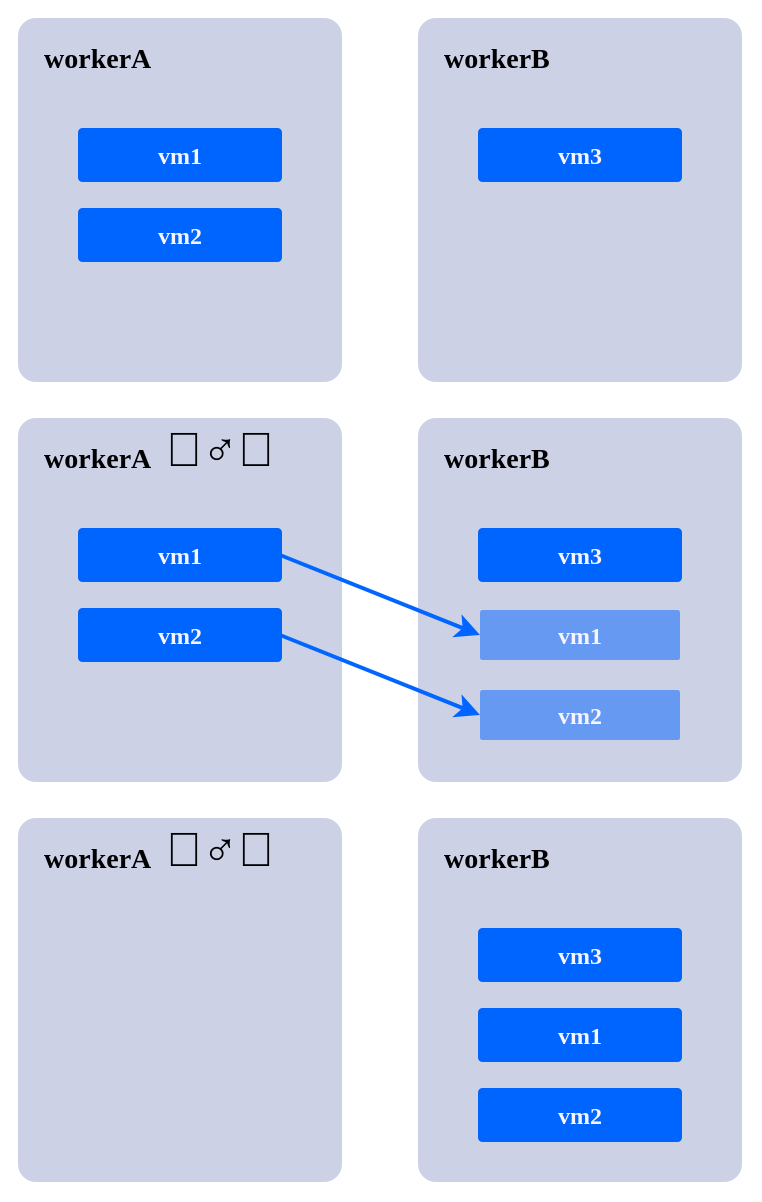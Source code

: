 <mxfile>
    <diagram id="6EXt89o7fHejoy0miyVt" name="Page-1">
        <mxGraphModel dx="802" dy="608" grid="1" gridSize="10" guides="1" tooltips="1" connect="1" arrows="1" fold="1" page="1" pageScale="1" pageWidth="850" pageHeight="1100" math="0" shadow="0">
            <root>
                <mxCell id="0"/>
                <mxCell id="1" parent="0"/>
                <mxCell id="53" value="" style="rounded=0;whiteSpace=wrap;html=1;fontFamily=JetBrains Mono;fontSource=https%3A%2F%2Ffonts.googleapis.com%2Fcss%3Ffamily%3DJetBrains%2BMono;fontSize=7;fillColor=#FFFFFF;textOpacity=10;strokeColor=none;" parent="1" vertex="1">
                    <mxGeometry x="230" y="110" width="380" height="600" as="geometry"/>
                </mxCell>
                <mxCell id="43" value="" style="rounded=1;whiteSpace=wrap;html=1;arcSize=5;strokeWidth=2;fontFamily=JetBrains Mono;fontSource=https%3A%2F%2Ffonts.googleapis.com%2Fcss%3Ffamily%3DJetBrains%2BMono;fillColor=#CDD1E6;strokeColor=#cdd1e6;" parent="1" vertex="1">
                    <mxGeometry x="240" y="120" width="160" height="180" as="geometry"/>
                </mxCell>
                <mxCell id="44" value="workerA" style="text;html=1;align=left;verticalAlign=middle;whiteSpace=wrap;rounded=0;strokeWidth=2;fontFamily=JetBrains Mono;fontSource=https%3A%2F%2Ffonts.googleapis.com%2Fcss%3Ffamily%3DJetBrains%2BMono;fontSize=14;fontStyle=1;fontColor=default;" parent="1" vertex="1">
                    <mxGeometry x="250" y="130" width="60" height="20" as="geometry"/>
                </mxCell>
                <mxCell id="47" value="" style="rounded=1;whiteSpace=wrap;html=1;arcSize=5;strokeWidth=2;fontFamily=JetBrains Mono;fontSource=https%3A%2F%2Ffonts.googleapis.com%2Fcss%3Ffamily%3DJetBrains%2BMono;fillColor=#cdd1e6;strokeColor=#cdd1e6;" parent="1" vertex="1">
                    <mxGeometry x="440" y="120" width="160" height="180" as="geometry"/>
                </mxCell>
                <mxCell id="48" value="workerB" style="text;html=1;align=left;verticalAlign=middle;whiteSpace=wrap;rounded=0;strokeWidth=2;fontFamily=JetBrains Mono;fontSource=https%3A%2F%2Ffonts.googleapis.com%2Fcss%3Ffamily%3DJetBrains%2BMono;fontSize=14;fontStyle=1;fontColor=default;" parent="1" vertex="1">
                    <mxGeometry x="450" y="130" width="60" height="20" as="geometry"/>
                </mxCell>
                <mxCell id="82" value="vm1" style="rounded=1;whiteSpace=wrap;html=1;arcSize=5;strokeWidth=2;fontFamily=JetBrains Mono;fontSource=https%3A%2F%2Ffonts.googleapis.com%2Fcss%3Ffamily%3DJetBrains%2BMono;fillColor=#0064ff;strokeColor=#0064ff;fontStyle=1;fontColor=#f5f5fb;" parent="1" vertex="1">
                    <mxGeometry x="270" y="175" width="100" height="25" as="geometry"/>
                </mxCell>
                <mxCell id="116" value="vm2" style="rounded=1;whiteSpace=wrap;html=1;arcSize=5;strokeWidth=2;fontFamily=JetBrains Mono;fontSource=https%3A%2F%2Ffonts.googleapis.com%2Fcss%3Ffamily%3DJetBrains%2BMono;fillColor=#0064ff;strokeColor=#0064ff;fontStyle=1;fontColor=#f5f5fb;" parent="1" vertex="1">
                    <mxGeometry x="270" y="215" width="100" height="25" as="geometry"/>
                </mxCell>
                <mxCell id="117" value="vm3" style="rounded=1;whiteSpace=wrap;html=1;arcSize=5;strokeWidth=2;fontFamily=JetBrains Mono;fontSource=https%3A%2F%2Ffonts.googleapis.com%2Fcss%3Ffamily%3DJetBrains%2BMono;fillColor=#0064ff;strokeColor=#0064ff;fontStyle=1;fontColor=#f5f5fb;" parent="1" vertex="1">
                    <mxGeometry x="470" y="175" width="100" height="25" as="geometry"/>
                </mxCell>
                <mxCell id="118" value="" style="rounded=1;whiteSpace=wrap;html=1;arcSize=5;strokeWidth=2;fontFamily=JetBrains Mono;fontSource=https%3A%2F%2Ffonts.googleapis.com%2Fcss%3Ffamily%3DJetBrains%2BMono;fillColor=#cdd1e6;strokeColor=#cdd1e6;" parent="1" vertex="1">
                    <mxGeometry x="240" y="320" width="160" height="180" as="geometry"/>
                </mxCell>
                <mxCell id="119" value="workerA" style="text;html=1;align=left;verticalAlign=middle;whiteSpace=wrap;rounded=0;strokeWidth=2;fontFamily=JetBrains Mono;fontSource=https%3A%2F%2Ffonts.googleapis.com%2Fcss%3Ffamily%3DJetBrains%2BMono;fontSize=14;fontStyle=1;fontColor=default;" parent="1" vertex="1">
                    <mxGeometry x="250" y="330" width="60" height="20" as="geometry"/>
                </mxCell>
                <mxCell id="120" value="" style="rounded=1;whiteSpace=wrap;html=1;arcSize=5;strokeWidth=2;fontFamily=JetBrains Mono;fontSource=https%3A%2F%2Ffonts.googleapis.com%2Fcss%3Ffamily%3DJetBrains%2BMono;fillColor=#cdd1e6;strokeColor=#cdd1e6;" parent="1" vertex="1">
                    <mxGeometry x="440" y="320" width="160" height="180" as="geometry"/>
                </mxCell>
                <mxCell id="121" value="workerB" style="text;html=1;align=left;verticalAlign=middle;whiteSpace=wrap;rounded=0;strokeWidth=2;fontFamily=JetBrains Mono;fontSource=https%3A%2F%2Ffonts.googleapis.com%2Fcss%3Ffamily%3DJetBrains%2BMono;fontSize=14;fontStyle=1;fontColor=default;" parent="1" vertex="1">
                    <mxGeometry x="450" y="330" width="60" height="20" as="geometry"/>
                </mxCell>
                <mxCell id="127" style="edgeStyle=none;html=1;exitX=1;exitY=0.5;exitDx=0;exitDy=0;entryX=0;entryY=0.5;entryDx=0;entryDy=0;strokeColor=#0066FF;strokeWidth=2;" parent="1" source="122" target="125" edge="1">
                    <mxGeometry relative="1" as="geometry"/>
                </mxCell>
                <mxCell id="122" value="vm1" style="rounded=1;whiteSpace=wrap;html=1;arcSize=5;strokeWidth=2;fontFamily=JetBrains Mono;fontSource=https%3A%2F%2Ffonts.googleapis.com%2Fcss%3Ffamily%3DJetBrains%2BMono;fillColor=#0064ff;strokeColor=#0064ff;fontStyle=1;fontColor=#f5f5fb;" parent="1" vertex="1">
                    <mxGeometry x="270" y="375" width="100" height="25" as="geometry"/>
                </mxCell>
                <mxCell id="128" style="edgeStyle=none;html=1;exitX=1;exitY=0.5;exitDx=0;exitDy=0;entryX=0;entryY=0.5;entryDx=0;entryDy=0;strokeColor=#0066FF;strokeWidth=2;" parent="1" source="123" target="126" edge="1">
                    <mxGeometry relative="1" as="geometry"/>
                </mxCell>
                <mxCell id="123" value="vm2" style="rounded=1;whiteSpace=wrap;html=1;arcSize=5;strokeWidth=2;fontFamily=JetBrains Mono;fontSource=https%3A%2F%2Ffonts.googleapis.com%2Fcss%3Ffamily%3DJetBrains%2BMono;fillColor=#0064ff;strokeColor=#0064ff;fontStyle=1;fontColor=#f5f5fb;" parent="1" vertex="1">
                    <mxGeometry x="270" y="415" width="100" height="25" as="geometry"/>
                </mxCell>
                <mxCell id="124" value="vm3" style="rounded=1;whiteSpace=wrap;html=1;arcSize=5;strokeWidth=2;fontFamily=JetBrains Mono;fontSource=https%3A%2F%2Ffonts.googleapis.com%2Fcss%3Ffamily%3DJetBrains%2BMono;fillColor=#0064ff;strokeColor=#0064ff;fontStyle=1;fontColor=#f5f5fb;" parent="1" vertex="1">
                    <mxGeometry x="470" y="375" width="100" height="25" as="geometry"/>
                </mxCell>
                <mxCell id="125" value="vm1" style="rounded=1;whiteSpace=wrap;html=1;arcSize=5;strokeWidth=2;fontFamily=JetBrains Mono;fontSource=https%3A%2F%2Ffonts.googleapis.com%2Fcss%3Ffamily%3DJetBrains%2BMono;fillColor=#0064ff;fontStyle=1;fontColor=#f5f5fb;strokeColor=none;opacity=50;" parent="1" vertex="1">
                    <mxGeometry x="470" y="415" width="100" height="25" as="geometry"/>
                </mxCell>
                <mxCell id="126" value="vm2" style="rounded=1;whiteSpace=wrap;html=1;arcSize=5;strokeWidth=2;fontFamily=JetBrains Mono;fontSource=https%3A%2F%2Ffonts.googleapis.com%2Fcss%3Ffamily%3DJetBrains%2BMono;fillColor=#0064ff;fontStyle=1;fontColor=#f5f5fb;strokeColor=none;opacity=50;" parent="1" vertex="1">
                    <mxGeometry x="470" y="455" width="100" height="25" as="geometry"/>
                </mxCell>
                <mxCell id="129" value="👷‍♂️🚧" style="text;html=1;strokeColor=none;fillColor=none;align=center;verticalAlign=middle;whiteSpace=wrap;rounded=0;opacity=30;fontSize=24;" parent="1" vertex="1">
                    <mxGeometry x="310" y="320" width="60" height="30" as="geometry"/>
                </mxCell>
                <mxCell id="130" value="" style="rounded=1;whiteSpace=wrap;html=1;arcSize=5;strokeWidth=2;fontFamily=JetBrains Mono;fontSource=https%3A%2F%2Ffonts.googleapis.com%2Fcss%3Ffamily%3DJetBrains%2BMono;fillColor=#cdd1e6;strokeColor=#cdd1e6;" parent="1" vertex="1">
                    <mxGeometry x="240" y="520" width="160" height="180" as="geometry"/>
                </mxCell>
                <mxCell id="131" value="workerA" style="text;html=1;align=left;verticalAlign=middle;whiteSpace=wrap;rounded=0;strokeWidth=2;fontFamily=JetBrains Mono;fontSource=https%3A%2F%2Ffonts.googleapis.com%2Fcss%3Ffamily%3DJetBrains%2BMono;fontSize=14;fontStyle=1;fontColor=default;" parent="1" vertex="1">
                    <mxGeometry x="250" y="530" width="60" height="20" as="geometry"/>
                </mxCell>
                <mxCell id="132" value="" style="rounded=1;whiteSpace=wrap;html=1;arcSize=5;strokeWidth=2;fontFamily=JetBrains Mono;fontSource=https%3A%2F%2Ffonts.googleapis.com%2Fcss%3Ffamily%3DJetBrains%2BMono;fillColor=#cdd1e6;strokeColor=#cdd1e6;" parent="1" vertex="1">
                    <mxGeometry x="440" y="520" width="160" height="180" as="geometry"/>
                </mxCell>
                <mxCell id="133" value="workerB" style="text;html=1;align=left;verticalAlign=middle;whiteSpace=wrap;rounded=0;strokeWidth=2;fontFamily=JetBrains Mono;fontSource=https%3A%2F%2Ffonts.googleapis.com%2Fcss%3Ffamily%3DJetBrains%2BMono;fontSize=14;fontStyle=1;fontColor=default;" parent="1" vertex="1">
                    <mxGeometry x="450" y="530" width="60" height="20" as="geometry"/>
                </mxCell>
                <mxCell id="138" value="vm3" style="rounded=1;whiteSpace=wrap;html=1;arcSize=5;strokeWidth=2;fontFamily=JetBrains Mono;fontSource=https%3A%2F%2Ffonts.googleapis.com%2Fcss%3Ffamily%3DJetBrains%2BMono;fillColor=#0064ff;strokeColor=#0064ff;fontStyle=1;fontColor=#f5f5fb;" parent="1" vertex="1">
                    <mxGeometry x="470" y="575" width="100" height="25" as="geometry"/>
                </mxCell>
                <mxCell id="139" value="vm1" style="rounded=1;whiteSpace=wrap;html=1;arcSize=5;strokeWidth=2;fontFamily=JetBrains Mono;fontSource=https%3A%2F%2Ffonts.googleapis.com%2Fcss%3Ffamily%3DJetBrains%2BMono;fillColor=#0064ff;strokeColor=#0064ff;fontStyle=1;fontColor=#f5f5fb;" parent="1" vertex="1">
                    <mxGeometry x="470" y="615" width="100" height="25" as="geometry"/>
                </mxCell>
                <mxCell id="140" value="vm2" style="rounded=1;whiteSpace=wrap;html=1;arcSize=5;strokeWidth=2;fontFamily=JetBrains Mono;fontSource=https%3A%2F%2Ffonts.googleapis.com%2Fcss%3Ffamily%3DJetBrains%2BMono;fillColor=#0064ff;strokeColor=#0064ff;fontStyle=1;fontColor=#f5f5fb;" parent="1" vertex="1">
                    <mxGeometry x="470" y="655" width="100" height="25" as="geometry"/>
                </mxCell>
                <mxCell id="141" value="👷‍♂️🚧" style="text;html=1;strokeColor=none;fillColor=none;align=center;verticalAlign=middle;whiteSpace=wrap;rounded=0;opacity=30;fontSize=24;" parent="1" vertex="1">
                    <mxGeometry x="310" y="520" width="60" height="30" as="geometry"/>
                </mxCell>
            </root>
        </mxGraphModel>
    </diagram>
</mxfile>

